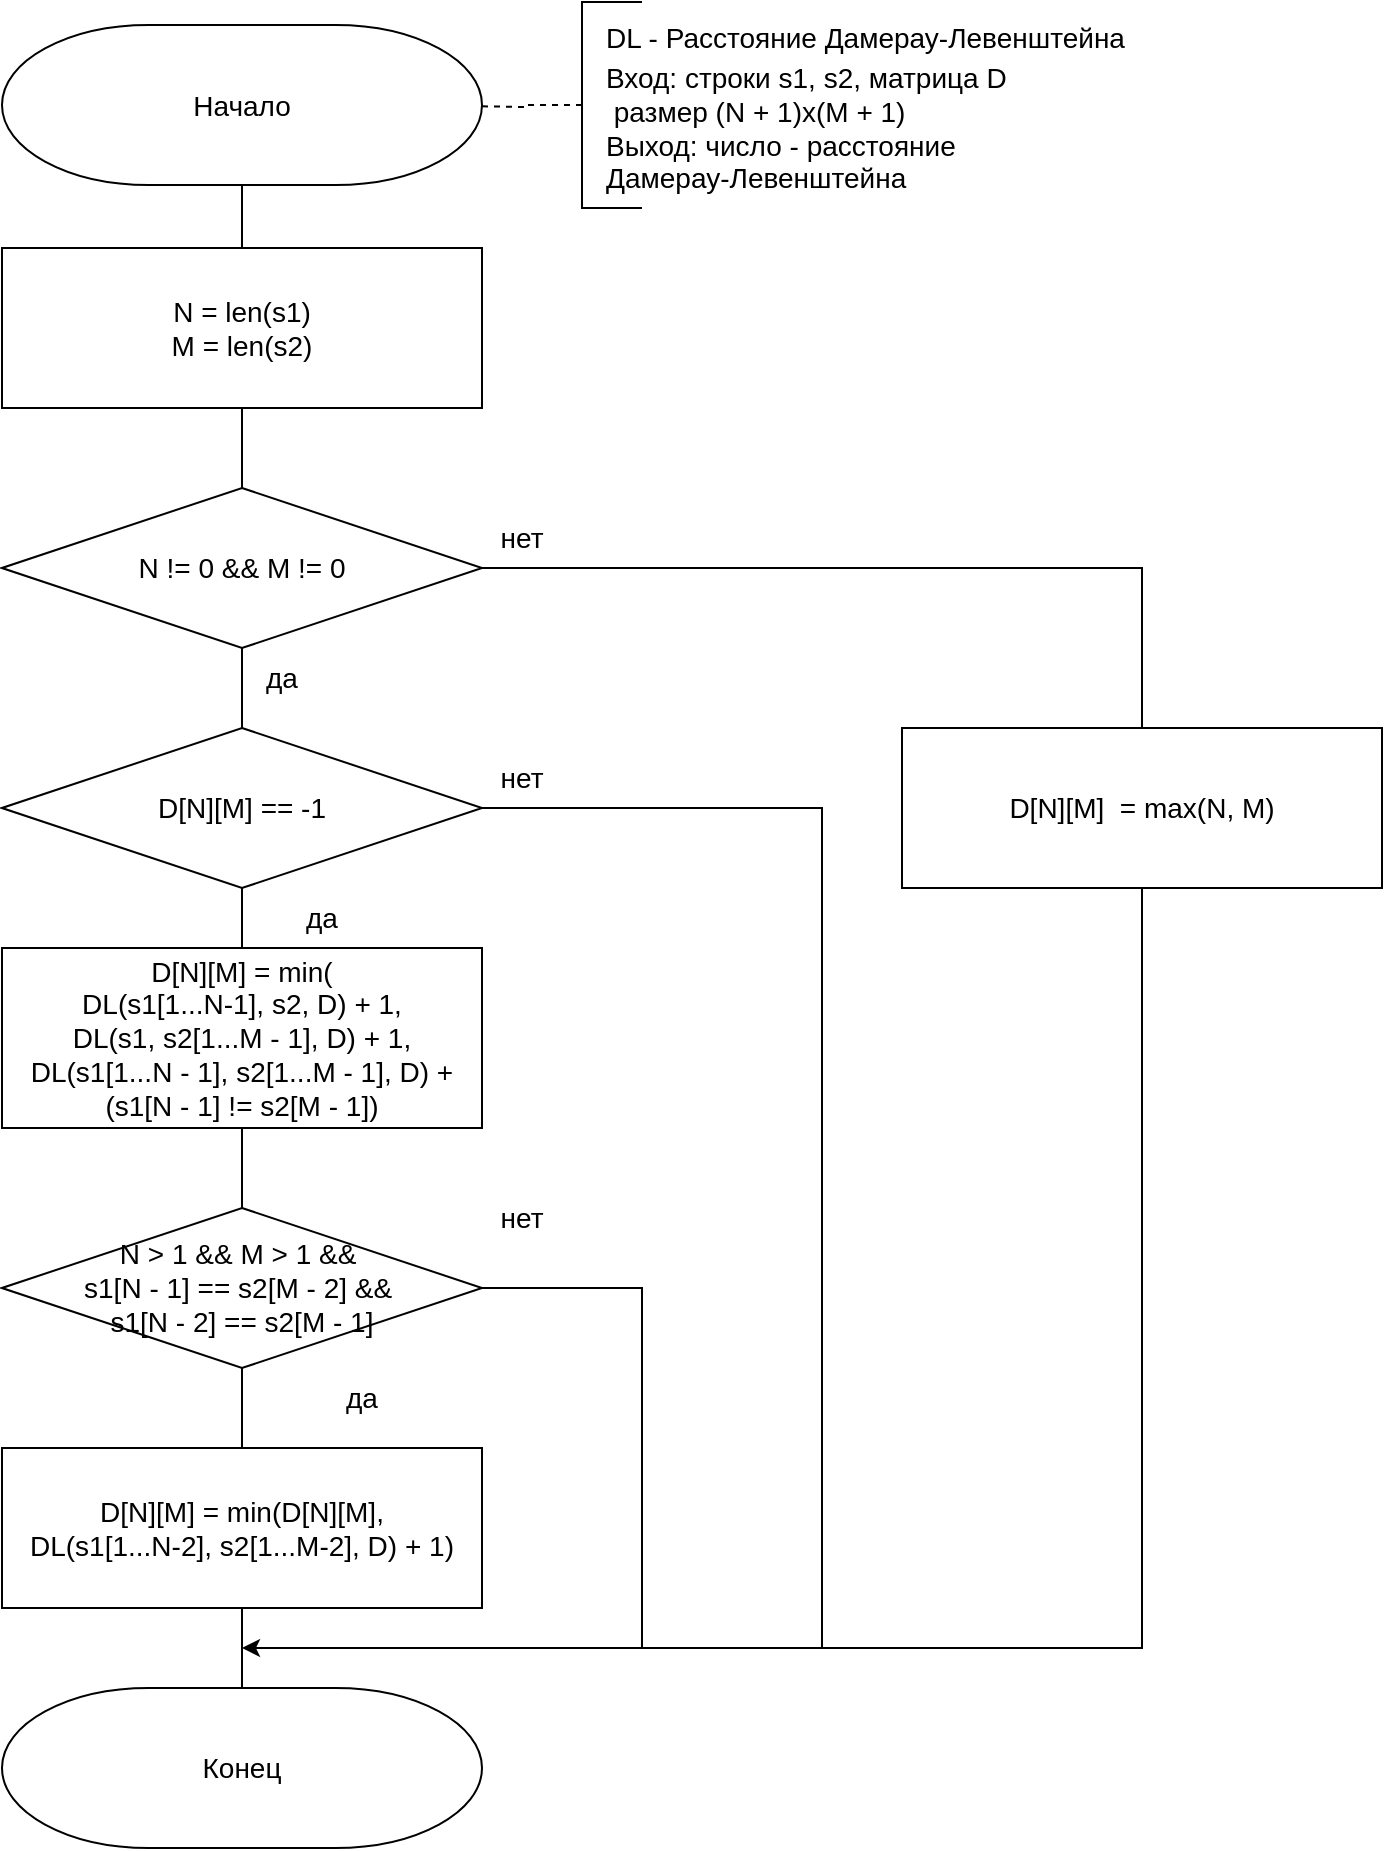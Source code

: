 <mxfile version="20.8.16" type="device"><diagram name="Page-1" id="FHk3F9bDuZAIr5aJOi_9"><mxGraphModel dx="1480" dy="877" grid="1" gridSize="10" guides="1" tooltips="1" connect="1" arrows="1" fold="1" page="1" pageScale="1" pageWidth="690" pageHeight="980" math="0" shadow="0"><root><mxCell id="0"/><mxCell id="1" parent="0"/><mxCell id="TabI8ESJe_dS-b0tc5wT-3" style="edgeStyle=orthogonalEdgeStyle;rounded=0;orthogonalLoop=1;jettySize=auto;html=1;exitX=0;exitY=0.5;exitDx=0;exitDy=0;exitPerimeter=0;endArrow=none;endFill=0;dashed=1;fontSize=14;" parent="1" source="TabI8ESJe_dS-b0tc5wT-4" edge="1"><mxGeometry relative="1" as="geometry"><mxPoint x="550" y="109" as="targetPoint"/></mxGeometry></mxCell><mxCell id="TabI8ESJe_dS-b0tc5wT-4" value="" style="strokeWidth=1;html=1;shape=mxgraph.flowchart.annotation_1;align=left;pointerEvents=1;fontSize=14;" parent="1" vertex="1"><mxGeometry x="610" y="57" width="30" height="103" as="geometry"/></mxCell><mxCell id="TabI8ESJe_dS-b0tc5wT-5" value="DL - Расстояние Дамерау-Левенштейна" style="text;html=1;align=left;verticalAlign=middle;resizable=0;points=[];autosize=1;strokeColor=none;fillColor=none;fontSize=14;" parent="1" vertex="1"><mxGeometry x="620" y="59.5" width="280" height="30" as="geometry"/></mxCell><mxCell id="TabI8ESJe_dS-b0tc5wT-6" value="Вход: строки s1, s2, матрица D&lt;br style=&quot;font-size: 14px;&quot;&gt;&amp;nbsp;размер (N + 1)x(M + 1)&amp;nbsp;&lt;br style=&quot;font-size: 14px;&quot;&gt;&lt;div style=&quot;font-size: 14px;&quot;&gt;&lt;span style=&quot;background-color: initial; font-size: 14px;&quot;&gt;Выход: число - расстояние&amp;nbsp;&lt;/span&gt;&lt;/div&gt;Дамерау-Левенштейна&lt;div style=&quot;font-size: 14px;&quot;&gt;&#9;&lt;span style=&quot;background-color: initial; font-size: 14px;&quot;&gt;&lt;/span&gt;&lt;/div&gt;&lt;span style=&quot;font-size: 14px;&quot;&gt;&lt;/span&gt;" style="text;html=1;align=left;verticalAlign=middle;resizable=0;points=[];autosize=1;strokeColor=none;fillColor=none;fontSize=14;" parent="1" vertex="1"><mxGeometry x="620" y="80" width="220" height="80" as="geometry"/></mxCell><mxCell id="TabI8ESJe_dS-b0tc5wT-55" style="edgeStyle=orthogonalEdgeStyle;rounded=0;orthogonalLoop=1;jettySize=auto;html=1;fontSize=14;" parent="1" edge="1"><mxGeometry relative="1" as="geometry"><mxPoint x="400" y="450" as="targetPoint"/><mxPoint x="400" y="450" as="sourcePoint"/></mxGeometry></mxCell><mxCell id="eqk86CMjemM7FpSnkQ8Y-9" value="N &amp;gt; 1 &amp;amp;&amp;amp; M &amp;gt; 1 &amp;amp;&amp;amp;&amp;nbsp;&lt;br style=&quot;border-color: var(--border-color); font-size: 14px;&quot;&gt;&lt;span style=&quot;font-size: 14px;&quot;&gt;s1[N - 1] == s2[M - 2] &amp;amp;&amp;amp;&amp;nbsp;&lt;/span&gt;&lt;br style=&quot;border-color: var(--border-color); font-size: 14px;&quot;&gt;&lt;span style=&quot;font-size: 14px;&quot;&gt;s1[N - 2] == s2[M - 1]&lt;/span&gt;" style="rhombus;whiteSpace=wrap;html=1;fontSize=14;" parent="1" vertex="1"><mxGeometry x="320" y="660" width="240" height="80" as="geometry"/></mxCell><mxCell id="eqk86CMjemM7FpSnkQ8Y-10" value="Конец" style="strokeWidth=1;html=1;shape=mxgraph.flowchart.terminator;whiteSpace=wrap;fontSize=14;" parent="1" vertex="1"><mxGeometry x="320" y="900" width="240" height="80" as="geometry"/></mxCell><mxCell id="eqk86CMjemM7FpSnkQ8Y-12" value="D[N][M] = min(&lt;br style=&quot;border-color: var(--border-color); font-size: 14px;&quot;&gt;&lt;span style=&quot;font-size: 14px;&quot;&gt;DL(s1[1...N-1], s2, D) + 1,&lt;br&gt;&amp;nbsp;&lt;/span&gt;&lt;span style=&quot;font-size: 14px;&quot;&gt;DL(s1, s2[1...M - 1], D) + 1,&amp;nbsp;&lt;/span&gt;&lt;br style=&quot;border-color: var(--border-color); font-size: 14px;&quot;&gt;&lt;span style=&quot;font-size: 14px;&quot;&gt;DL(s1[1...N - 1], s2[1...M - 1], D) +&lt;/span&gt;&lt;br style=&quot;border-color: var(--border-color); font-size: 14px;&quot;&gt;&lt;span style=&quot;font-size: 14px;&quot;&gt;(s1[N - 1] != s2[M - 1])&lt;/span&gt;" style="rounded=0;whiteSpace=wrap;html=1;fontSize=14;" parent="1" vertex="1"><mxGeometry x="320" y="530" width="240" height="90" as="geometry"/></mxCell><mxCell id="eqk86CMjemM7FpSnkQ8Y-17" value="Начало" style="strokeWidth=1;html=1;shape=mxgraph.flowchart.terminator;whiteSpace=wrap;fontSize=14;" parent="1" vertex="1"><mxGeometry x="320" y="68.5" width="240" height="80" as="geometry"/></mxCell><mxCell id="eqk86CMjemM7FpSnkQ8Y-18" value="D[N][M] = min(D[N][M],&lt;br style=&quot;border-color: var(--border-color);&quot;&gt;DL(s1[1...N-2], s2[1...M-2], D) + 1)" style="rounded=0;whiteSpace=wrap;html=1;fontSize=14;" parent="1" vertex="1"><mxGeometry x="320" y="780" width="240" height="80" as="geometry"/></mxCell><mxCell id="eqk86CMjemM7FpSnkQ8Y-20" value="N = len(s1)&lt;br style=&quot;border-color: var(--border-color);&quot;&gt;M = len(s2)" style="rounded=0;whiteSpace=wrap;html=1;fontSize=14;" parent="1" vertex="1"><mxGeometry x="320" y="180" width="240" height="80" as="geometry"/></mxCell><mxCell id="eqk86CMjemM7FpSnkQ8Y-21" value="D[N][M]&amp;nbsp; = max(N, M)" style="rounded=0;whiteSpace=wrap;html=1;fontSize=14;" parent="1" vertex="1"><mxGeometry x="770" y="420" width="240" height="80" as="geometry"/></mxCell><mxCell id="eqk86CMjemM7FpSnkQ8Y-22" value="D[N][M] == -1" style="rhombus;whiteSpace=wrap;html=1;fontSize=14;" parent="1" vertex="1"><mxGeometry x="320" y="420" width="240" height="80" as="geometry"/></mxCell><mxCell id="eqk86CMjemM7FpSnkQ8Y-24" value="N != 0 &amp;amp;&amp;amp; M != 0" style="rhombus;whiteSpace=wrap;html=1;fontSize=14;" parent="1" vertex="1"><mxGeometry x="320" y="300" width="240" height="80" as="geometry"/></mxCell><mxCell id="eqk86CMjemM7FpSnkQ8Y-36" value="нет" style="text;html=1;strokeColor=none;fillColor=none;align=center;verticalAlign=middle;whiteSpace=wrap;rounded=0;fontSize=14;" parent="1" vertex="1"><mxGeometry x="550" y="310" width="60" height="30" as="geometry"/></mxCell><mxCell id="eqk86CMjemM7FpSnkQ8Y-37" value="нет" style="text;html=1;strokeColor=none;fillColor=none;align=center;verticalAlign=middle;whiteSpace=wrap;rounded=0;fontSize=14;" parent="1" vertex="1"><mxGeometry x="550" y="430" width="60" height="30" as="geometry"/></mxCell><mxCell id="eqk86CMjemM7FpSnkQ8Y-38" value="нет" style="text;html=1;strokeColor=none;fillColor=none;align=center;verticalAlign=middle;whiteSpace=wrap;rounded=0;fontSize=14;" parent="1" vertex="1"><mxGeometry x="550" y="650" width="60" height="30" as="geometry"/></mxCell><mxCell id="eqk86CMjemM7FpSnkQ8Y-39" value="да" style="text;html=1;strokeColor=none;fillColor=none;align=center;verticalAlign=middle;whiteSpace=wrap;rounded=0;fontSize=14;" parent="1" vertex="1"><mxGeometry x="430" y="380" width="60" height="30" as="geometry"/></mxCell><mxCell id="eqk86CMjemM7FpSnkQ8Y-41" value="да" style="text;html=1;strokeColor=none;fillColor=none;align=center;verticalAlign=middle;whiteSpace=wrap;rounded=0;fontSize=14;" parent="1" vertex="1"><mxGeometry x="450" y="500" width="60" height="30" as="geometry"/></mxCell><mxCell id="eqk86CMjemM7FpSnkQ8Y-42" value="да" style="text;html=1;strokeColor=none;fillColor=none;align=center;verticalAlign=middle;whiteSpace=wrap;rounded=0;fontSize=14;" parent="1" vertex="1"><mxGeometry x="470" y="740" width="60" height="30" as="geometry"/></mxCell><mxCell id="o2TxfTm1julA95ttmOnJ-1" value="" style="endArrow=none;html=1;rounded=0;entryX=0.5;entryY=1;entryDx=0;entryDy=0;entryPerimeter=0;exitX=0.5;exitY=0;exitDx=0;exitDy=0;" parent="1" source="eqk86CMjemM7FpSnkQ8Y-20" target="eqk86CMjemM7FpSnkQ8Y-17" edge="1"><mxGeometry width="50" height="50" relative="1" as="geometry"><mxPoint x="660" y="460" as="sourcePoint"/><mxPoint x="710" y="410" as="targetPoint"/></mxGeometry></mxCell><mxCell id="o2TxfTm1julA95ttmOnJ-2" value="" style="endArrow=none;html=1;rounded=0;entryX=0.5;entryY=1;entryDx=0;entryDy=0;exitX=0.5;exitY=0;exitDx=0;exitDy=0;" parent="1" source="eqk86CMjemM7FpSnkQ8Y-24" target="eqk86CMjemM7FpSnkQ8Y-20" edge="1"><mxGeometry width="50" height="50" relative="1" as="geometry"><mxPoint x="660" y="460" as="sourcePoint"/><mxPoint x="710" y="410" as="targetPoint"/></mxGeometry></mxCell><mxCell id="o2TxfTm1julA95ttmOnJ-3" value="" style="endArrow=none;html=1;rounded=0;entryX=0.5;entryY=1;entryDx=0;entryDy=0;exitX=0.5;exitY=0;exitDx=0;exitDy=0;" parent="1" source="eqk86CMjemM7FpSnkQ8Y-22" target="eqk86CMjemM7FpSnkQ8Y-24" edge="1"><mxGeometry width="50" height="50" relative="1" as="geometry"><mxPoint x="440" y="410" as="sourcePoint"/><mxPoint x="710" y="410" as="targetPoint"/></mxGeometry></mxCell><mxCell id="o2TxfTm1julA95ttmOnJ-5" value="" style="endArrow=none;html=1;rounded=0;exitX=0.5;exitY=1;exitDx=0;exitDy=0;entryX=0.5;entryY=0;entryDx=0;entryDy=0;" parent="1" source="eqk86CMjemM7FpSnkQ8Y-22" target="eqk86CMjemM7FpSnkQ8Y-12" edge="1"><mxGeometry width="50" height="50" relative="1" as="geometry"><mxPoint x="660" y="460" as="sourcePoint"/><mxPoint x="710" y="410" as="targetPoint"/></mxGeometry></mxCell><mxCell id="o2TxfTm1julA95ttmOnJ-6" value="" style="endArrow=none;html=1;rounded=0;exitX=0.5;exitY=1;exitDx=0;exitDy=0;entryX=0.5;entryY=0;entryDx=0;entryDy=0;" parent="1" source="eqk86CMjemM7FpSnkQ8Y-12" target="eqk86CMjemM7FpSnkQ8Y-9" edge="1"><mxGeometry width="50" height="50" relative="1" as="geometry"><mxPoint x="660" y="460" as="sourcePoint"/><mxPoint x="710" y="410" as="targetPoint"/></mxGeometry></mxCell><mxCell id="o2TxfTm1julA95ttmOnJ-7" value="" style="endArrow=none;html=1;rounded=0;exitX=0.5;exitY=1;exitDx=0;exitDy=0;entryX=0.5;entryY=0;entryDx=0;entryDy=0;" parent="1" source="eqk86CMjemM7FpSnkQ8Y-9" target="eqk86CMjemM7FpSnkQ8Y-18" edge="1"><mxGeometry width="50" height="50" relative="1" as="geometry"><mxPoint x="660" y="820" as="sourcePoint"/><mxPoint x="710" y="770" as="targetPoint"/></mxGeometry></mxCell><mxCell id="o2TxfTm1julA95ttmOnJ-8" value="" style="endArrow=none;html=1;rounded=0;exitX=0.5;exitY=1;exitDx=0;exitDy=0;entryX=0.5;entryY=0;entryDx=0;entryDy=0;entryPerimeter=0;" parent="1" source="eqk86CMjemM7FpSnkQ8Y-18" target="eqk86CMjemM7FpSnkQ8Y-10" edge="1"><mxGeometry width="50" height="50" relative="1" as="geometry"><mxPoint x="660" y="820" as="sourcePoint"/><mxPoint x="710" y="770" as="targetPoint"/></mxGeometry></mxCell><mxCell id="o2TxfTm1julA95ttmOnJ-9" value="" style="endArrow=none;html=1;rounded=0;exitX=1;exitY=0.5;exitDx=0;exitDy=0;entryX=0.5;entryY=0;entryDx=0;entryDy=0;" parent="1" source="eqk86CMjemM7FpSnkQ8Y-24" target="eqk86CMjemM7FpSnkQ8Y-21" edge="1"><mxGeometry width="50" height="50" relative="1" as="geometry"><mxPoint x="660" y="460" as="sourcePoint"/><mxPoint x="710" y="410" as="targetPoint"/><Array as="points"><mxPoint x="890" y="340"/></Array></mxGeometry></mxCell><mxCell id="o2TxfTm1julA95ttmOnJ-10" value="" style="endArrow=none;html=1;rounded=0;exitX=1;exitY=0.5;exitDx=0;exitDy=0;" parent="1" source="eqk86CMjemM7FpSnkQ8Y-22" edge="1"><mxGeometry width="50" height="50" relative="1" as="geometry"><mxPoint x="660" y="460" as="sourcePoint"/><mxPoint x="730" y="880" as="targetPoint"/><Array as="points"><mxPoint x="730" y="460"/></Array></mxGeometry></mxCell><mxCell id="o2TxfTm1julA95ttmOnJ-11" value="" style="endArrow=classic;html=1;rounded=0;" parent="1" edge="1"><mxGeometry width="50" height="50" relative="1" as="geometry"><mxPoint x="890" y="500" as="sourcePoint"/><mxPoint x="440" y="880" as="targetPoint"/><Array as="points"><mxPoint x="890" y="880"/></Array></mxGeometry></mxCell><mxCell id="o2TxfTm1julA95ttmOnJ-12" value="" style="endArrow=none;html=1;rounded=0;exitX=1;exitY=0.5;exitDx=0;exitDy=0;" parent="1" source="eqk86CMjemM7FpSnkQ8Y-9" edge="1"><mxGeometry width="50" height="50" relative="1" as="geometry"><mxPoint x="660" y="820" as="sourcePoint"/><mxPoint x="640" y="880" as="targetPoint"/><Array as="points"><mxPoint x="640" y="700"/></Array></mxGeometry></mxCell></root></mxGraphModel></diagram></mxfile>